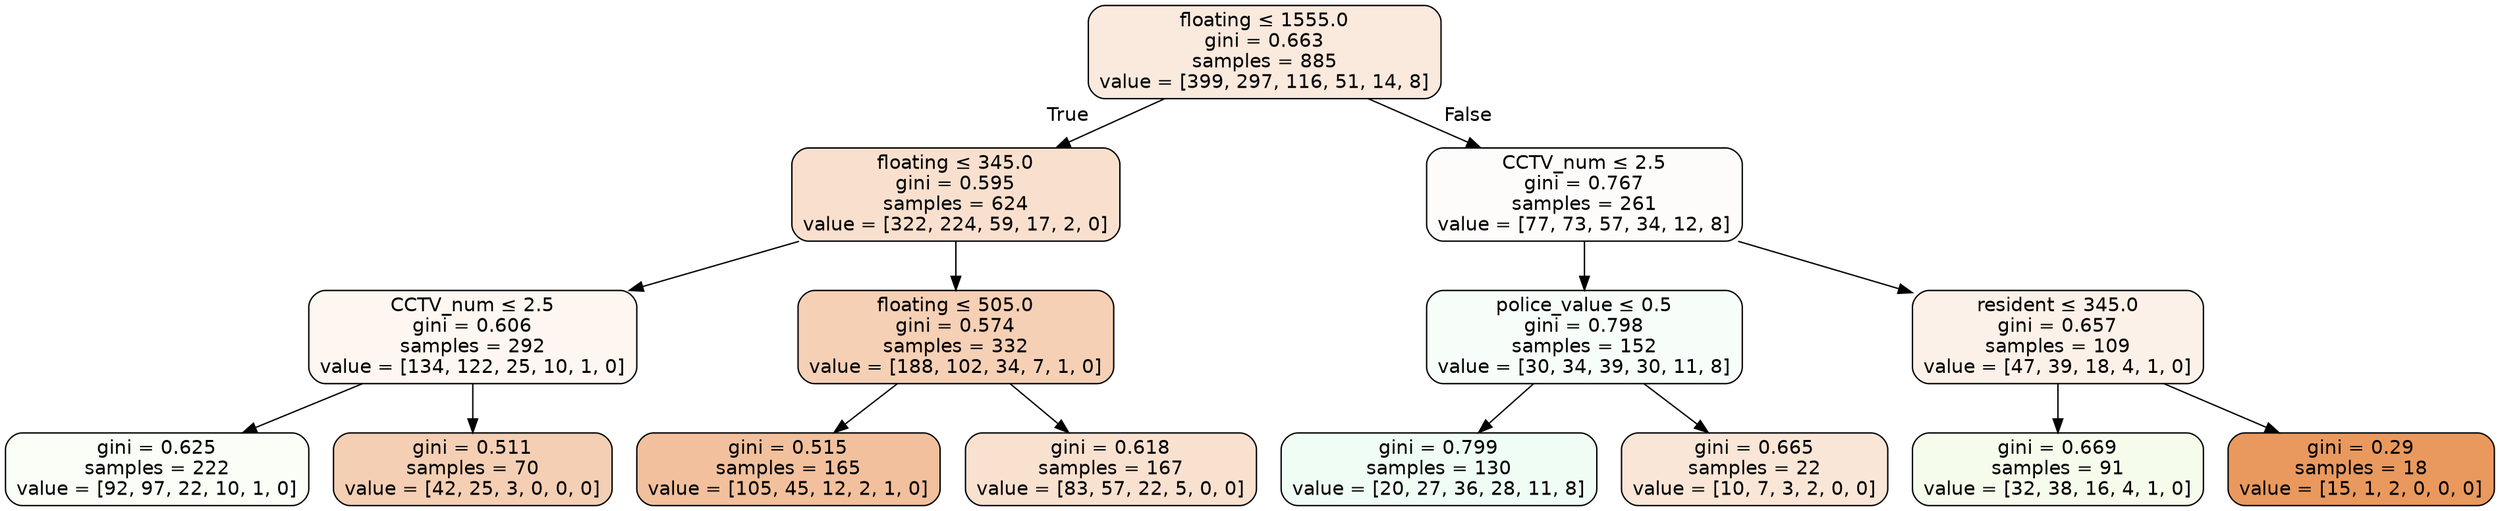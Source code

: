digraph Tree {
node [shape=box, style="filled, rounded", color="black", fontname=helvetica] ;
edge [fontname=helvetica] ;
0 [label=<floating &le; 1555.0<br/>gini = 0.663<br/>samples = 885<br/>value = [399, 297, 116, 51, 14, 8]>, fillcolor="#fae9dd"] ;
1 [label=<floating &le; 345.0<br/>gini = 0.595<br/>samples = 624<br/>value = [322, 224, 59, 17, 2, 0]>, fillcolor="#f9e0ce"] ;
0 -> 1 [labeldistance=2.5, labelangle=45, headlabel="True"] ;
2 [label=<CCTV_num &le; 2.5<br/>gini = 0.606<br/>samples = 292<br/>value = [134, 122, 25, 10, 1, 0]>, fillcolor="#fdf6f1"] ;
1 -> 2 ;
3 [label=<gini = 0.625<br/>samples = 222<br/>value = [92, 97, 22, 10, 1, 0]>, fillcolor="#fbfef7"] ;
2 -> 3 ;
4 [label=<gini = 0.511<br/>samples = 70<br/>value = [42, 25, 3, 0, 0, 0]>, fillcolor="#f5cfb4"] ;
2 -> 4 ;
5 [label=<floating &le; 505.0<br/>gini = 0.574<br/>samples = 332<br/>value = [188, 102, 34, 7, 1, 0]>, fillcolor="#f5d0b5"] ;
1 -> 5 ;
6 [label=<gini = 0.515<br/>samples = 165<br/>value = [105, 45, 12, 2, 1, 0]>, fillcolor="#f2c09c"] ;
5 -> 6 ;
7 [label=<gini = 0.618<br/>samples = 167<br/>value = [83, 57, 22, 5, 0, 0]>, fillcolor="#f9e1d0"] ;
5 -> 7 ;
8 [label=<CCTV_num &le; 2.5<br/>gini = 0.767<br/>samples = 261<br/>value = [77, 73, 57, 34, 12, 8]>, fillcolor="#fefcfb"] ;
0 -> 8 [labeldistance=2.5, labelangle=-45, headlabel="False"] ;
9 [label=<police_value &le; 0.5<br/>gini = 0.798<br/>samples = 152<br/>value = [30, 34, 39, 30, 11, 8]>, fillcolor="#f7fefa"] ;
8 -> 9 ;
10 [label=<gini = 0.799<br/>samples = 130<br/>value = [20, 27, 36, 28, 11, 8]>, fillcolor="#effdf5"] ;
9 -> 10 ;
11 [label=<gini = 0.665<br/>samples = 22<br/>value = [10, 7, 3, 2, 0, 0]>, fillcolor="#fae6d7"] ;
9 -> 11 ;
12 [label=<resident &le; 345.0<br/>gini = 0.657<br/>samples = 109<br/>value = [47, 39, 18, 4, 1, 0]>, fillcolor="#fcf1e8"] ;
8 -> 12 ;
13 [label=<gini = 0.669<br/>samples = 91<br/>value = [32, 38, 16, 4, 1, 0]>, fillcolor="#f5fceb"] ;
12 -> 13 ;
14 [label=<gini = 0.29<br/>samples = 18<br/>value = [15, 1, 2, 0, 0, 0]>, fillcolor="#ea995e"] ;
12 -> 14 ;
}